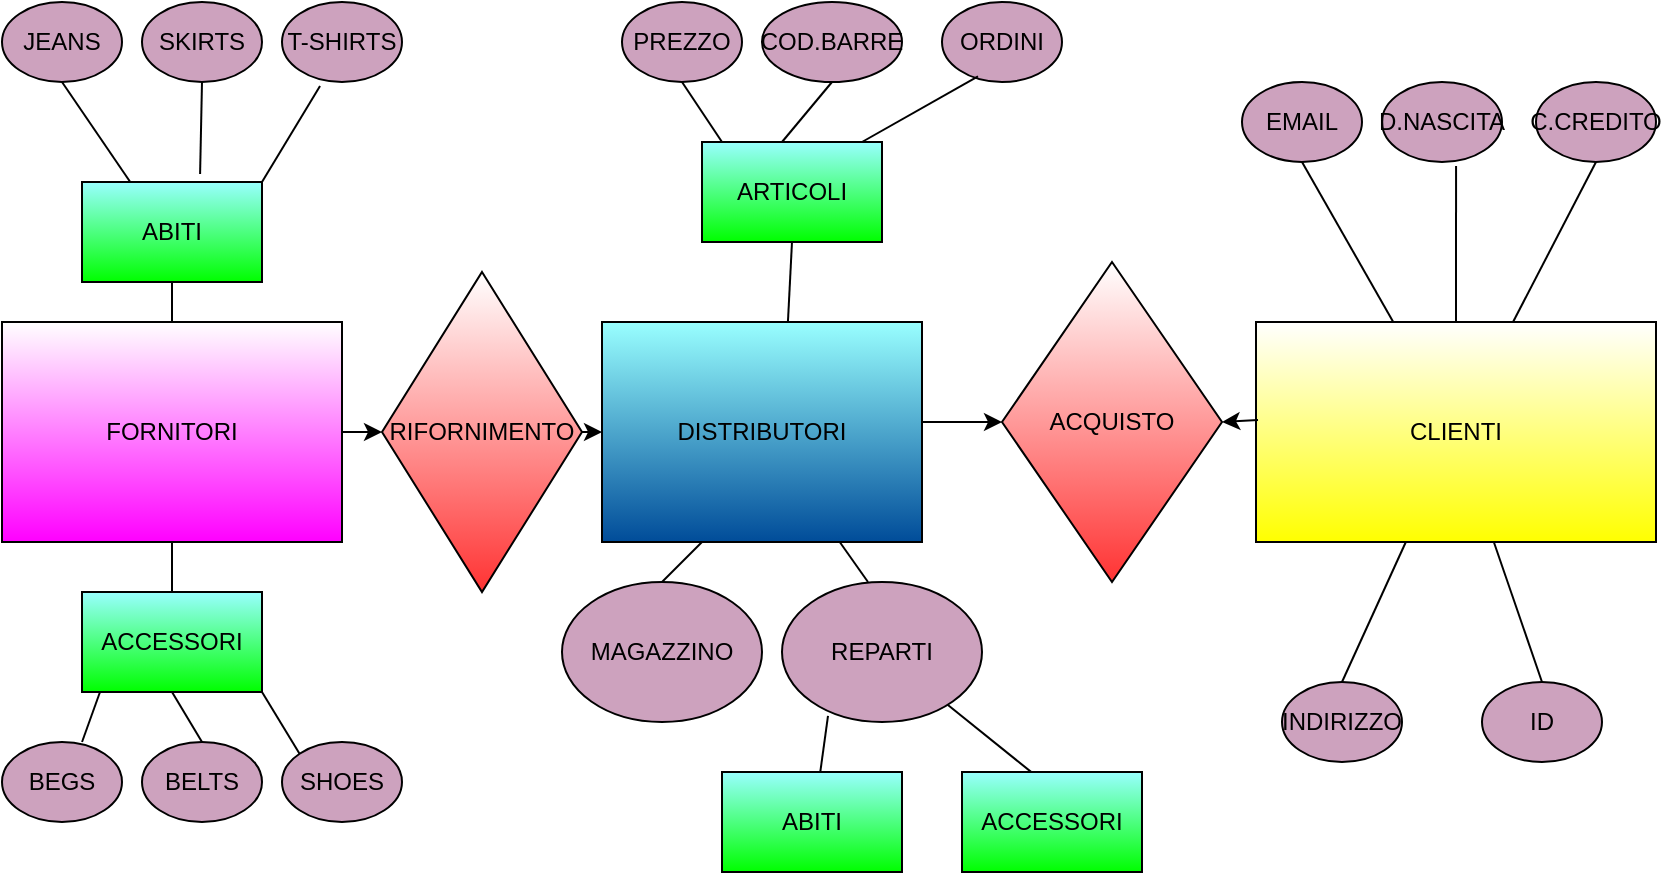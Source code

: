 <mxfile version="13.8.3" type="github"><diagram id="W6RGMklTawFbspnPI03s" name="Page-1"><mxGraphModel dx="868" dy="450" grid="1" gridSize="10" guides="1" tooltips="1" connect="1" arrows="1" fold="1" page="1" pageScale="1" pageWidth="827" pageHeight="1169" math="0" shadow="0"><root><mxCell id="0"/><mxCell id="1" parent="0"/><mxCell id="Wq78OdO77h7iKiHPqFrN-1" value="FORNITORI" style="rounded=0;whiteSpace=wrap;html=1;gradientColor=#FF00FF;" parent="1" vertex="1"><mxGeometry y="160" width="170" height="110" as="geometry"/></mxCell><mxCell id="Wq78OdO77h7iKiHPqFrN-7" value="" style="endArrow=none;html=1;exitX=0.5;exitY=1;exitDx=0;exitDy=0;" parent="1" target="Wq78OdO77h7iKiHPqFrN-1" edge="1"><mxGeometry width="50" height="50" relative="1" as="geometry"><mxPoint x="85" y="140" as="sourcePoint"/><mxPoint x="440" y="210" as="targetPoint"/></mxGeometry></mxCell><mxCell id="Wq78OdO77h7iKiHPqFrN-8" value="CLIENTI" style="rounded=0;whiteSpace=wrap;html=1;gradientColor=#FFFF00;" parent="1" vertex="1"><mxGeometry x="627" y="160" width="200" height="110" as="geometry"/></mxCell><mxCell id="Wq78OdO77h7iKiHPqFrN-16" value="ACQUISTO" style="rhombus;whiteSpace=wrap;html=1;gradientColor=#FF3333;" parent="1" vertex="1"><mxGeometry x="500" y="130" width="110" height="160" as="geometry"/></mxCell><mxCell id="Wq78OdO77h7iKiHPqFrN-18" value="" style="endArrow=classic;html=1;entryX=1;entryY=0.5;entryDx=0;entryDy=0;exitX=0.005;exitY=0.445;exitDx=0;exitDy=0;exitPerimeter=0;" parent="1" source="Wq78OdO77h7iKiHPqFrN-8" target="Wq78OdO77h7iKiHPqFrN-16" edge="1"><mxGeometry width="50" height="50" relative="1" as="geometry"><mxPoint x="620" y="210" as="sourcePoint"/><mxPoint x="550" y="210" as="targetPoint"/></mxGeometry></mxCell><mxCell id="Wq78OdO77h7iKiHPqFrN-19" value="JEANS" style="ellipse;whiteSpace=wrap;html=1;fillColor=#CDA2BE;" parent="1" vertex="1"><mxGeometry width="60" height="40" as="geometry"/></mxCell><mxCell id="Wq78OdO77h7iKiHPqFrN-20" value="SKIRTS" style="ellipse;whiteSpace=wrap;html=1;fillColor=#CDA2BE;" parent="1" vertex="1"><mxGeometry x="70" width="60" height="40" as="geometry"/></mxCell><mxCell id="Wq78OdO77h7iKiHPqFrN-21" value="T-SHIRTS" style="ellipse;whiteSpace=wrap;html=1;fillColor=#CDA2BE;" parent="1" vertex="1"><mxGeometry x="140" width="60" height="40" as="geometry"/></mxCell><mxCell id="Wq78OdO77h7iKiHPqFrN-23" value="" style="endArrow=none;html=1;entryX=0.5;entryY=1;entryDx=0;entryDy=0;exitX=0.268;exitY=0;exitDx=0;exitDy=0;exitPerimeter=0;" parent="1" source="Wq78OdO77h7iKiHPqFrN-79" target="Wq78OdO77h7iKiHPqFrN-19" edge="1"><mxGeometry width="50" height="50" relative="1" as="geometry"><mxPoint x="64.12" y="83.425" as="sourcePoint"/><mxPoint x="440" y="210" as="targetPoint"/></mxGeometry></mxCell><mxCell id="Wq78OdO77h7iKiHPqFrN-24" value="" style="endArrow=none;html=1;entryX=0.5;entryY=1;entryDx=0;entryDy=0;exitX=0.656;exitY=-0.08;exitDx=0;exitDy=0;exitPerimeter=0;" parent="1" source="Wq78OdO77h7iKiHPqFrN-79" target="Wq78OdO77h7iKiHPqFrN-20" edge="1"><mxGeometry width="50" height="50" relative="1" as="geometry"><mxPoint x="100.03" y="80" as="sourcePoint"/><mxPoint x="440" y="210" as="targetPoint"/></mxGeometry></mxCell><mxCell id="Wq78OdO77h7iKiHPqFrN-25" value="" style="endArrow=none;html=1;entryX=0.317;entryY=1.05;entryDx=0;entryDy=0;entryPerimeter=0;exitX=1;exitY=0;exitDx=0;exitDy=0;" parent="1" source="Wq78OdO77h7iKiHPqFrN-79" target="Wq78OdO77h7iKiHPqFrN-21" edge="1"><mxGeometry width="50" height="50" relative="1" as="geometry"><mxPoint x="111.425" y="85.717" as="sourcePoint"/><mxPoint x="440" y="210" as="targetPoint"/></mxGeometry></mxCell><mxCell id="Wq78OdO77h7iKiHPqFrN-26" value="BEGS" style="ellipse;whiteSpace=wrap;html=1;fillColor=#CDA2BE;" parent="1" vertex="1"><mxGeometry y="370" width="60" height="40" as="geometry"/></mxCell><mxCell id="Wq78OdO77h7iKiHPqFrN-27" value="BELTS" style="ellipse;whiteSpace=wrap;html=1;fillColor=#CDA2BE;" parent="1" vertex="1"><mxGeometry x="70" y="370" width="60" height="40" as="geometry"/></mxCell><mxCell id="Wq78OdO77h7iKiHPqFrN-28" value="SHOES" style="ellipse;whiteSpace=wrap;html=1;fillColor=#CDA2BE;" parent="1" vertex="1"><mxGeometry x="140" y="370" width="60" height="40" as="geometry"/></mxCell><mxCell id="Wq78OdO77h7iKiHPqFrN-29" value="" style="endArrow=none;html=1;exitX=0.1;exitY=1;exitDx=0;exitDy=0;exitPerimeter=0;entryX=0.667;entryY=0;entryDx=0;entryDy=0;entryPerimeter=0;" parent="1" source="Wq78OdO77h7iKiHPqFrN-80" target="Wq78OdO77h7iKiHPqFrN-26" edge="1"><mxGeometry width="50" height="50" relative="1" as="geometry"><mxPoint x="64.645" y="359.749" as="sourcePoint"/><mxPoint x="60" y="380" as="targetPoint"/></mxGeometry></mxCell><mxCell id="Wq78OdO77h7iKiHPqFrN-30" value="" style="endArrow=none;html=1;exitX=0.5;exitY=1;exitDx=0;exitDy=0;entryX=0.5;entryY=0;entryDx=0;entryDy=0;" parent="1" source="Wq78OdO77h7iKiHPqFrN-80" target="Wq78OdO77h7iKiHPqFrN-27" edge="1"><mxGeometry width="50" height="50" relative="1" as="geometry"><mxPoint x="100" y="370" as="sourcePoint"/><mxPoint x="90" y="420" as="targetPoint"/></mxGeometry></mxCell><mxCell id="Wq78OdO77h7iKiHPqFrN-32" value="INDIRIZZO" style="ellipse;whiteSpace=wrap;html=1;fillColor=#CDA2BE;" parent="1" vertex="1"><mxGeometry x="640" y="340" width="60" height="40" as="geometry"/></mxCell><mxCell id="Wq78OdO77h7iKiHPqFrN-33" value="ID" style="ellipse;whiteSpace=wrap;html=1;fillColor=#CDA2BE;" parent="1" vertex="1"><mxGeometry x="740" y="340" width="60" height="40" as="geometry"/></mxCell><mxCell id="Wq78OdO77h7iKiHPqFrN-34" value="" style="endArrow=none;html=1;exitX=0.5;exitY=0;exitDx=0;exitDy=0;" parent="1" source="Wq78OdO77h7iKiHPqFrN-32" target="Wq78OdO77h7iKiHPqFrN-8" edge="1"><mxGeometry width="50" height="50" relative="1" as="geometry"><mxPoint x="560" y="330" as="sourcePoint"/><mxPoint x="440" y="210" as="targetPoint"/></mxGeometry></mxCell><mxCell id="Wq78OdO77h7iKiHPqFrN-35" value="" style="endArrow=none;html=1;exitX=0.5;exitY=0;exitDx=0;exitDy=0;" parent="1" source="Wq78OdO77h7iKiHPqFrN-33" target="Wq78OdO77h7iKiHPqFrN-8" edge="1"><mxGeometry width="50" height="50" relative="1" as="geometry"><mxPoint x="390" y="260" as="sourcePoint"/><mxPoint x="440" y="210" as="targetPoint"/></mxGeometry></mxCell><mxCell id="Wq78OdO77h7iKiHPqFrN-37" value="EMAIL" style="ellipse;whiteSpace=wrap;html=1;fillColor=#CDA2BE;" parent="1" vertex="1"><mxGeometry x="620" y="40" width="60" height="40" as="geometry"/></mxCell><mxCell id="Wq78OdO77h7iKiHPqFrN-38" value="D.NASCITA" style="ellipse;whiteSpace=wrap;html=1;fillColor=#CDA2BE;" parent="1" vertex="1"><mxGeometry x="690" y="40" width="60" height="40" as="geometry"/></mxCell><mxCell id="Wq78OdO77h7iKiHPqFrN-39" value="" style="endArrow=none;html=1;entryX=0.5;entryY=1;entryDx=0;entryDy=0;" parent="1" source="Wq78OdO77h7iKiHPqFrN-8" target="Wq78OdO77h7iKiHPqFrN-37" edge="1"><mxGeometry width="50" height="50" relative="1" as="geometry"><mxPoint x="390" y="260" as="sourcePoint"/><mxPoint x="440" y="210" as="targetPoint"/></mxGeometry></mxCell><mxCell id="Wq78OdO77h7iKiHPqFrN-40" value="" style="endArrow=none;html=1;entryX=0.617;entryY=1.05;entryDx=0;entryDy=0;entryPerimeter=0;" parent="1" source="Wq78OdO77h7iKiHPqFrN-8" target="Wq78OdO77h7iKiHPqFrN-38" edge="1"><mxGeometry width="50" height="50" relative="1" as="geometry"><mxPoint x="390" y="260" as="sourcePoint"/><mxPoint x="440" y="210" as="targetPoint"/></mxGeometry></mxCell><mxCell id="Wq78OdO77h7iKiHPqFrN-41" value="C.CREDITO" style="ellipse;whiteSpace=wrap;html=1;fillColor=#CDA2BE;" parent="1" vertex="1"><mxGeometry x="767" y="40" width="60" height="40" as="geometry"/></mxCell><mxCell id="Wq78OdO77h7iKiHPqFrN-43" value="" style="endArrow=none;html=1;entryX=0.5;entryY=1;entryDx=0;entryDy=0;" parent="1" source="Wq78OdO77h7iKiHPqFrN-8" target="Wq78OdO77h7iKiHPqFrN-41" edge="1"><mxGeometry width="50" height="50" relative="1" as="geometry"><mxPoint x="390" y="260" as="sourcePoint"/><mxPoint x="440" y="210" as="targetPoint"/></mxGeometry></mxCell><mxCell id="Wq78OdO77h7iKiHPqFrN-44" value="DISTRIBUTORI" style="rounded=0;whiteSpace=wrap;html=1;fillColor=#99FFFF;gradientColor=#004C99;" parent="1" vertex="1"><mxGeometry x="300" y="160" width="160" height="110" as="geometry"/></mxCell><mxCell id="Wq78OdO77h7iKiHPqFrN-45" value="" style="endArrow=classic;html=1;entryX=0;entryY=0.5;entryDx=0;entryDy=0;" parent="1" target="Wq78OdO77h7iKiHPqFrN-16" edge="1"><mxGeometry width="50" height="50" relative="1" as="geometry"><mxPoint x="460" y="210" as="sourcePoint"/><mxPoint x="410" y="215" as="targetPoint"/></mxGeometry></mxCell><mxCell id="Wq78OdO77h7iKiHPqFrN-46" value="" style="endArrow=none;html=1;exitX=0.5;exitY=1;exitDx=0;exitDy=0;entryX=0.5;entryY=0;entryDx=0;entryDy=0;" parent="1" source="Wq78OdO77h7iKiHPqFrN-1" target="Wq78OdO77h7iKiHPqFrN-80" edge="1"><mxGeometry width="50" height="50" relative="1" as="geometry"><mxPoint x="390" y="260" as="sourcePoint"/><mxPoint x="93" y="300" as="targetPoint"/></mxGeometry></mxCell><mxCell id="Wq78OdO77h7iKiHPqFrN-52" value="" style="endArrow=classic;html=1;exitX=1;exitY=0.5;exitDx=0;exitDy=0;" parent="1" source="Wq78OdO77h7iKiHPqFrN-1" edge="1"><mxGeometry width="50" height="50" relative="1" as="geometry"><mxPoint x="390" y="260" as="sourcePoint"/><mxPoint x="190" y="215" as="targetPoint"/></mxGeometry></mxCell><mxCell id="Wq78OdO77h7iKiHPqFrN-53" value="MAGAZZINO" style="ellipse;whiteSpace=wrap;html=1;fillColor=#CDA2BE;" parent="1" vertex="1"><mxGeometry x="280" y="290" width="100" height="70" as="geometry"/></mxCell><mxCell id="Wq78OdO77h7iKiHPqFrN-54" value="" style="endArrow=none;html=1;exitX=0.5;exitY=0;exitDx=0;exitDy=0;" parent="1" source="Wq78OdO77h7iKiHPqFrN-53" edge="1"><mxGeometry width="50" height="50" relative="1" as="geometry"><mxPoint x="390" y="260" as="sourcePoint"/><mxPoint x="350" y="270" as="targetPoint"/></mxGeometry></mxCell><mxCell id="Wq78OdO77h7iKiHPqFrN-55" value="PREZZO" style="ellipse;whiteSpace=wrap;html=1;fillColor=#CDA2BE;" parent="1" vertex="1"><mxGeometry x="310" width="60" height="40" as="geometry"/></mxCell><mxCell id="Wq78OdO77h7iKiHPqFrN-56" value="" style="endArrow=none;html=1;entryX=0.5;entryY=1;entryDx=0;entryDy=0;" parent="1" target="Wq78OdO77h7iKiHPqFrN-55" edge="1"><mxGeometry width="50" height="50" relative="1" as="geometry"><mxPoint x="360" y="70" as="sourcePoint"/><mxPoint x="440" y="210" as="targetPoint"/></mxGeometry></mxCell><mxCell id="Wq78OdO77h7iKiHPqFrN-57" value="COD.BARRE" style="ellipse;whiteSpace=wrap;html=1;fillColor=#CDA2BE;" parent="1" vertex="1"><mxGeometry x="380" width="70" height="40" as="geometry"/></mxCell><mxCell id="Wq78OdO77h7iKiHPqFrN-58" value="" style="endArrow=none;html=1;entryX=0.5;entryY=1;entryDx=0;entryDy=0;" parent="1" target="Wq78OdO77h7iKiHPqFrN-57" edge="1"><mxGeometry width="50" height="50" relative="1" as="geometry"><mxPoint x="390" y="70" as="sourcePoint"/><mxPoint x="440" y="210" as="targetPoint"/></mxGeometry></mxCell><mxCell id="Wq78OdO77h7iKiHPqFrN-62" value="REPARTI" style="ellipse;whiteSpace=wrap;html=1;fillColor=#CDA2BE;" parent="1" vertex="1"><mxGeometry x="390" y="290" width="100" height="70" as="geometry"/></mxCell><mxCell id="Wq78OdO77h7iKiHPqFrN-63" value="" style="endArrow=none;html=1;exitX=0.43;exitY=0;exitDx=0;exitDy=0;exitPerimeter=0;" parent="1" source="Wq78OdO77h7iKiHPqFrN-62" target="Wq78OdO77h7iKiHPqFrN-44" edge="1"><mxGeometry width="50" height="50" relative="1" as="geometry"><mxPoint x="390" y="260" as="sourcePoint"/><mxPoint x="440" y="210" as="targetPoint"/></mxGeometry></mxCell><mxCell id="Wq78OdO77h7iKiHPqFrN-67" value="" style="endArrow=none;html=1;" parent="1" target="Wq78OdO77h7iKiHPqFrN-62" edge="1"><mxGeometry width="50" height="50" relative="1" as="geometry"><mxPoint x="524.946" y="393.311" as="sourcePoint"/><mxPoint x="440" y="210" as="targetPoint"/></mxGeometry></mxCell><mxCell id="Wq78OdO77h7iKiHPqFrN-68" value="" style="endArrow=none;html=1;entryX=0.23;entryY=0.957;entryDx=0;entryDy=0;entryPerimeter=0;" parent="1" target="Wq78OdO77h7iKiHPqFrN-62" edge="1"><mxGeometry width="50" height="50" relative="1" as="geometry"><mxPoint x="409.121" y="385.126" as="sourcePoint"/><mxPoint x="440" y="210" as="targetPoint"/></mxGeometry></mxCell><mxCell id="Wq78OdO77h7iKiHPqFrN-70" value="ORDINI" style="ellipse;whiteSpace=wrap;html=1;fillColor=#CDA2BE;" parent="1" vertex="1"><mxGeometry x="470" width="60" height="40" as="geometry"/></mxCell><mxCell id="Wq78OdO77h7iKiHPqFrN-71" value="" style="endArrow=none;html=1;entryX=0.3;entryY=0.929;entryDx=0;entryDy=0;entryPerimeter=0;" parent="1" target="Wq78OdO77h7iKiHPqFrN-70" edge="1"><mxGeometry width="50" height="50" relative="1" as="geometry"><mxPoint x="430" y="70" as="sourcePoint"/><mxPoint x="440" y="210" as="targetPoint"/></mxGeometry></mxCell><mxCell id="Wq78OdO77h7iKiHPqFrN-74" value="ARTICOLI" style="rounded=0;whiteSpace=wrap;html=1;fillColor=#99FFFF;gradientColor=#00FF00;" parent="1" vertex="1"><mxGeometry x="350" y="70" width="90" height="50" as="geometry"/></mxCell><mxCell id="Wq78OdO77h7iKiHPqFrN-75" value="" style="endArrow=none;html=1;entryX=0.5;entryY=1;entryDx=0;entryDy=0;exitX=0.581;exitY=0;exitDx=0;exitDy=0;exitPerimeter=0;" parent="1" source="Wq78OdO77h7iKiHPqFrN-44" target="Wq78OdO77h7iKiHPqFrN-74" edge="1"><mxGeometry width="50" height="50" relative="1" as="geometry"><mxPoint x="390" y="260" as="sourcePoint"/><mxPoint x="440" y="210" as="targetPoint"/></mxGeometry></mxCell><mxCell id="Wq78OdO77h7iKiHPqFrN-77" value="RIFORNIMENTO" style="rhombus;whiteSpace=wrap;html=1;gradientColor=#FF3333;" parent="1" vertex="1"><mxGeometry x="190" y="135" width="100" height="160" as="geometry"/></mxCell><mxCell id="Wq78OdO77h7iKiHPqFrN-78" value="" style="endArrow=classic;html=1;exitX=1;exitY=0.5;exitDx=0;exitDy=0;entryX=0;entryY=0.5;entryDx=0;entryDy=0;" parent="1" source="Wq78OdO77h7iKiHPqFrN-77" target="Wq78OdO77h7iKiHPqFrN-44" edge="1"><mxGeometry width="50" height="50" relative="1" as="geometry"><mxPoint x="390" y="260" as="sourcePoint"/><mxPoint x="440" y="210" as="targetPoint"/></mxGeometry></mxCell><mxCell id="Wq78OdO77h7iKiHPqFrN-79" value="ABITI" style="rounded=0;whiteSpace=wrap;html=1;fillColor=#99FFFF;gradientColor=#00FF00;" parent="1" vertex="1"><mxGeometry x="40" y="90" width="90" height="50" as="geometry"/></mxCell><mxCell id="Wq78OdO77h7iKiHPqFrN-80" value="ACCESSORI" style="rounded=0;whiteSpace=wrap;html=1;fillColor=#99FFFF;gradientColor=#00FF00;" parent="1" vertex="1"><mxGeometry x="40" y="295" width="90" height="50" as="geometry"/></mxCell><mxCell id="Wq78OdO77h7iKiHPqFrN-82" value="" style="endArrow=none;html=1;exitX=1;exitY=1;exitDx=0;exitDy=0;entryX=0;entryY=0;entryDx=0;entryDy=0;" parent="1" source="Wq78OdO77h7iKiHPqFrN-80" target="Wq78OdO77h7iKiHPqFrN-28" edge="1"><mxGeometry width="50" height="50" relative="1" as="geometry"><mxPoint x="390" y="260" as="sourcePoint"/><mxPoint x="440" y="210" as="targetPoint"/></mxGeometry></mxCell><mxCell id="sg1984GO07E4M4l1Dnck-1" value="ABITI" style="rounded=0;whiteSpace=wrap;html=1;fillColor=#99FFFF;gradientColor=#00FF00;" vertex="1" parent="1"><mxGeometry x="360" y="385" width="90" height="50" as="geometry"/></mxCell><mxCell id="sg1984GO07E4M4l1Dnck-2" value="ACCESSORI" style="rounded=0;whiteSpace=wrap;html=1;fillColor=#99FFFF;gradientColor=#00FF00;" vertex="1" parent="1"><mxGeometry x="480" y="385" width="90" height="50" as="geometry"/></mxCell></root></mxGraphModel></diagram></mxfile>